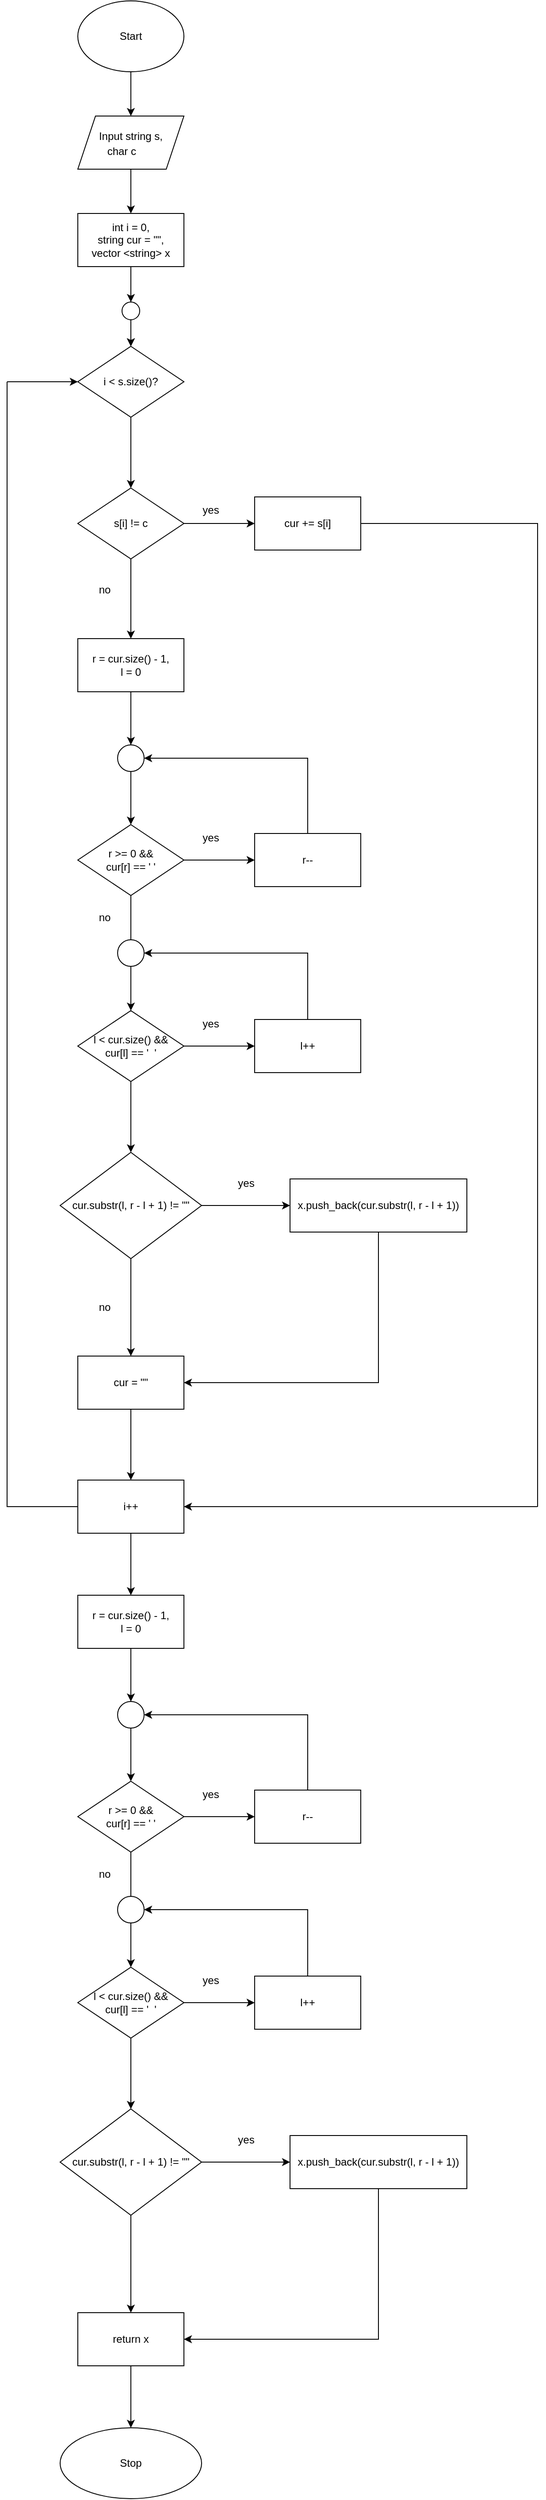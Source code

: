 <mxfile version="20.8.5" type="device"><diagram id="xAMRaPjZbyc_cvxO3JdB" name="Page-1"><mxGraphModel dx="5620" dy="3240" grid="1" gridSize="10" guides="1" tooltips="1" connect="1" arrows="1" fold="1" page="1" pageScale="1" pageWidth="850" pageHeight="1100" math="0" shadow="0"><root><mxCell id="0"/><mxCell id="1" parent="0"/><mxCell id="VZDgrTYL0KF4aa59xQMN-2" value="Start" style="ellipse;whiteSpace=wrap;html=1;" vertex="1" parent="1"><mxGeometry x="40" y="40" width="120" height="80" as="geometry"/></mxCell><mxCell id="VZDgrTYL0KF4aa59xQMN-20" value="" style="edgeStyle=orthogonalEdgeStyle;rounded=0;orthogonalLoop=1;jettySize=auto;html=1;fontSize=12;" edge="1" parent="1" source="VZDgrTYL0KF4aa59xQMN-4" target="VZDgrTYL0KF4aa59xQMN-5"><mxGeometry relative="1" as="geometry"/></mxCell><mxCell id="VZDgrTYL0KF4aa59xQMN-4" value="&lt;font style=&quot;font-size: 12px;&quot;&gt;Input string s, &lt;br&gt;char c&lt;span style=&quot;white-space: pre;&quot;&gt;&#9;&lt;/span&gt;&lt;/font&gt;" style="shape=parallelogram;perimeter=parallelogramPerimeter;whiteSpace=wrap;html=1;fixedSize=1;fontSize=14;" vertex="1" parent="1"><mxGeometry x="40" y="170" width="120" height="60" as="geometry"/></mxCell><mxCell id="VZDgrTYL0KF4aa59xQMN-17" value="" style="edgeStyle=orthogonalEdgeStyle;rounded=0;orthogonalLoop=1;jettySize=auto;html=1;fontSize=12;" edge="1" parent="1" source="VZDgrTYL0KF4aa59xQMN-5" target="VZDgrTYL0KF4aa59xQMN-7"><mxGeometry relative="1" as="geometry"/></mxCell><mxCell id="VZDgrTYL0KF4aa59xQMN-5" value="int i = 0, &lt;br&gt;string cur = &quot;&quot;,&lt;br&gt;vector &amp;lt;string&amp;gt; x" style="rounded=0;whiteSpace=wrap;html=1;fontSize=12;" vertex="1" parent="1"><mxGeometry x="40" y="280" width="120" height="60" as="geometry"/></mxCell><mxCell id="VZDgrTYL0KF4aa59xQMN-16" value="" style="edgeStyle=orthogonalEdgeStyle;rounded=0;orthogonalLoop=1;jettySize=auto;html=1;fontSize=12;" edge="1" parent="1" source="VZDgrTYL0KF4aa59xQMN-6" target="VZDgrTYL0KF4aa59xQMN-7"><mxGeometry relative="1" as="geometry"/></mxCell><mxCell id="VZDgrTYL0KF4aa59xQMN-6" value="" style="ellipse;whiteSpace=wrap;html=1;aspect=fixed;fontSize=12;" vertex="1" parent="1"><mxGeometry x="90" y="380" width="20" height="20" as="geometry"/></mxCell><mxCell id="VZDgrTYL0KF4aa59xQMN-25" value="" style="edgeStyle=orthogonalEdgeStyle;rounded=0;orthogonalLoop=1;jettySize=auto;html=1;fontSize=12;" edge="1" parent="1" source="VZDgrTYL0KF4aa59xQMN-7" target="VZDgrTYL0KF4aa59xQMN-24"><mxGeometry relative="1" as="geometry"/></mxCell><mxCell id="VZDgrTYL0KF4aa59xQMN-7" value="i &amp;lt; s.size()?" style="rhombus;whiteSpace=wrap;html=1;fontSize=12;" vertex="1" parent="1"><mxGeometry x="40" y="430" width="120" height="80" as="geometry"/></mxCell><mxCell id="VZDgrTYL0KF4aa59xQMN-8" value="yes" style="text;html=1;align=center;verticalAlign=middle;resizable=0;points=[];autosize=1;strokeColor=none;fillColor=none;fontSize=12;" vertex="1" parent="1"><mxGeometry x="170" y="600" width="40" height="30" as="geometry"/></mxCell><mxCell id="VZDgrTYL0KF4aa59xQMN-18" value="" style="endArrow=classic;html=1;rounded=0;fontSize=12;exitX=0.5;exitY=1;exitDx=0;exitDy=0;entryX=0.5;entryY=0;entryDx=0;entryDy=0;" edge="1" parent="1" source="VZDgrTYL0KF4aa59xQMN-5" target="VZDgrTYL0KF4aa59xQMN-6"><mxGeometry width="50" height="50" relative="1" as="geometry"><mxPoint x="400" y="450" as="sourcePoint"/><mxPoint x="450" y="400" as="targetPoint"/></mxGeometry></mxCell><mxCell id="VZDgrTYL0KF4aa59xQMN-19" value="" style="endArrow=classic;html=1;rounded=0;fontSize=12;exitX=0.5;exitY=1;exitDx=0;exitDy=0;entryX=0.5;entryY=0;entryDx=0;entryDy=0;" edge="1" parent="1" source="VZDgrTYL0KF4aa59xQMN-2" target="VZDgrTYL0KF4aa59xQMN-4"><mxGeometry width="50" height="50" relative="1" as="geometry"><mxPoint x="400" y="280" as="sourcePoint"/><mxPoint x="450" y="230" as="targetPoint"/></mxGeometry></mxCell><mxCell id="VZDgrTYL0KF4aa59xQMN-27" value="" style="edgeStyle=orthogonalEdgeStyle;rounded=0;orthogonalLoop=1;jettySize=auto;html=1;fontSize=12;" edge="1" parent="1" source="VZDgrTYL0KF4aa59xQMN-24" target="VZDgrTYL0KF4aa59xQMN-26"><mxGeometry relative="1" as="geometry"/></mxCell><mxCell id="VZDgrTYL0KF4aa59xQMN-29" value="" style="edgeStyle=orthogonalEdgeStyle;rounded=0;orthogonalLoop=1;jettySize=auto;html=1;fontSize=12;" edge="1" parent="1" source="VZDgrTYL0KF4aa59xQMN-24" target="VZDgrTYL0KF4aa59xQMN-28"><mxGeometry relative="1" as="geometry"/></mxCell><mxCell id="VZDgrTYL0KF4aa59xQMN-24" value="s[i] != c" style="rhombus;whiteSpace=wrap;html=1;fontSize=12;" vertex="1" parent="1"><mxGeometry x="40" y="590" width="120" height="80" as="geometry"/></mxCell><mxCell id="VZDgrTYL0KF4aa59xQMN-26" value="cur += s[i]" style="whiteSpace=wrap;html=1;" vertex="1" parent="1"><mxGeometry x="240" y="600" width="120" height="60" as="geometry"/></mxCell><mxCell id="VZDgrTYL0KF4aa59xQMN-31" value="" style="edgeStyle=orthogonalEdgeStyle;rounded=0;orthogonalLoop=1;jettySize=auto;html=1;fontSize=12;" edge="1" parent="1" source="VZDgrTYL0KF4aa59xQMN-28" target="VZDgrTYL0KF4aa59xQMN-30"><mxGeometry relative="1" as="geometry"/></mxCell><mxCell id="VZDgrTYL0KF4aa59xQMN-28" value="r = cur.size() - 1,&lt;br&gt;l = 0" style="whiteSpace=wrap;html=1;" vertex="1" parent="1"><mxGeometry x="40" y="760" width="120" height="60" as="geometry"/></mxCell><mxCell id="VZDgrTYL0KF4aa59xQMN-33" value="" style="edgeStyle=orthogonalEdgeStyle;rounded=0;orthogonalLoop=1;jettySize=auto;html=1;fontSize=12;" edge="1" parent="1" source="VZDgrTYL0KF4aa59xQMN-30" target="VZDgrTYL0KF4aa59xQMN-32"><mxGeometry relative="1" as="geometry"/></mxCell><mxCell id="VZDgrTYL0KF4aa59xQMN-35" value="" style="edgeStyle=orthogonalEdgeStyle;rounded=0;orthogonalLoop=1;jettySize=auto;html=1;fontSize=12;startArrow=none;entryX=0.5;entryY=0;entryDx=0;entryDy=0;" edge="1" parent="1" source="VZDgrTYL0KF4aa59xQMN-45" target="VZDgrTYL0KF4aa59xQMN-42"><mxGeometry relative="1" as="geometry"><mxPoint x="100" y="1140" as="targetPoint"/></mxGeometry></mxCell><mxCell id="VZDgrTYL0KF4aa59xQMN-30" value="r &amp;gt;= 0 &amp;amp;&amp;amp; &lt;br&gt;cur[r] == ' '" style="rhombus;whiteSpace=wrap;html=1;" vertex="1" parent="1"><mxGeometry x="40" y="970" width="120" height="80" as="geometry"/></mxCell><mxCell id="VZDgrTYL0KF4aa59xQMN-32" value="r--" style="whiteSpace=wrap;html=1;" vertex="1" parent="1"><mxGeometry x="240" y="980" width="120" height="60" as="geometry"/></mxCell><mxCell id="VZDgrTYL0KF4aa59xQMN-36" value="" style="ellipse;whiteSpace=wrap;html=1;aspect=fixed;fontSize=12;" vertex="1" parent="1"><mxGeometry x="85" y="880" width="30" height="30" as="geometry"/></mxCell><mxCell id="VZDgrTYL0KF4aa59xQMN-37" value="" style="endArrow=classic;html=1;rounded=0;fontSize=12;exitX=0.5;exitY=1;exitDx=0;exitDy=0;entryX=0.5;entryY=0;entryDx=0;entryDy=0;" edge="1" parent="1" source="VZDgrTYL0KF4aa59xQMN-28" target="VZDgrTYL0KF4aa59xQMN-36"><mxGeometry width="50" height="50" relative="1" as="geometry"><mxPoint x="400" y="930" as="sourcePoint"/><mxPoint x="450" y="880" as="targetPoint"/></mxGeometry></mxCell><mxCell id="VZDgrTYL0KF4aa59xQMN-38" value="" style="endArrow=classic;html=1;rounded=0;fontSize=12;exitX=0.5;exitY=0;exitDx=0;exitDy=0;entryX=1;entryY=0.5;entryDx=0;entryDy=0;" edge="1" parent="1" source="VZDgrTYL0KF4aa59xQMN-32" target="VZDgrTYL0KF4aa59xQMN-36"><mxGeometry width="50" height="50" relative="1" as="geometry"><mxPoint x="400" y="930" as="sourcePoint"/><mxPoint x="450" y="880" as="targetPoint"/><Array as="points"><mxPoint x="300" y="895"/></Array></mxGeometry></mxCell><mxCell id="VZDgrTYL0KF4aa59xQMN-39" value="yes" style="text;html=1;align=center;verticalAlign=middle;resizable=0;points=[];autosize=1;strokeColor=none;fillColor=none;fontSize=12;" vertex="1" parent="1"><mxGeometry x="170" y="970" width="40" height="30" as="geometry"/></mxCell><mxCell id="VZDgrTYL0KF4aa59xQMN-40" value="no" style="text;html=1;align=center;verticalAlign=middle;resizable=0;points=[];autosize=1;strokeColor=none;fillColor=none;fontSize=12;" vertex="1" parent="1"><mxGeometry x="50" y="690" width="40" height="30" as="geometry"/></mxCell><mxCell id="VZDgrTYL0KF4aa59xQMN-41" value="no" style="text;html=1;align=center;verticalAlign=middle;resizable=0;points=[];autosize=1;strokeColor=none;fillColor=none;fontSize=12;" vertex="1" parent="1"><mxGeometry x="50" y="1060" width="40" height="30" as="geometry"/></mxCell><mxCell id="VZDgrTYL0KF4aa59xQMN-44" value="" style="edgeStyle=orthogonalEdgeStyle;rounded=0;orthogonalLoop=1;jettySize=auto;html=1;fontSize=12;" edge="1" parent="1" source="VZDgrTYL0KF4aa59xQMN-42" target="VZDgrTYL0KF4aa59xQMN-43"><mxGeometry relative="1" as="geometry"/></mxCell><mxCell id="VZDgrTYL0KF4aa59xQMN-50" value="" style="edgeStyle=orthogonalEdgeStyle;rounded=0;orthogonalLoop=1;jettySize=auto;html=1;fontSize=12;" edge="1" parent="1" source="VZDgrTYL0KF4aa59xQMN-42" target="VZDgrTYL0KF4aa59xQMN-49"><mxGeometry relative="1" as="geometry"/></mxCell><mxCell id="VZDgrTYL0KF4aa59xQMN-42" value="l &amp;lt; cur.size() &amp;amp;&amp;amp; &lt;br&gt;cur[l] == '&amp;nbsp; '" style="rhombus;whiteSpace=wrap;html=1;" vertex="1" parent="1"><mxGeometry x="40" y="1180" width="120" height="80" as="geometry"/></mxCell><mxCell id="VZDgrTYL0KF4aa59xQMN-43" value="l++" style="whiteSpace=wrap;html=1;" vertex="1" parent="1"><mxGeometry x="240" y="1190" width="120" height="60" as="geometry"/></mxCell><mxCell id="VZDgrTYL0KF4aa59xQMN-46" value="" style="edgeStyle=orthogonalEdgeStyle;rounded=0;orthogonalLoop=1;jettySize=auto;html=1;fontSize=12;endArrow=none;" edge="1" parent="1" source="VZDgrTYL0KF4aa59xQMN-30" target="VZDgrTYL0KF4aa59xQMN-45"><mxGeometry relative="1" as="geometry"><mxPoint x="100" y="1050" as="sourcePoint"/><mxPoint x="100" y="1140" as="targetPoint"/></mxGeometry></mxCell><mxCell id="VZDgrTYL0KF4aa59xQMN-45" value="" style="ellipse;whiteSpace=wrap;html=1;aspect=fixed;fontSize=12;" vertex="1" parent="1"><mxGeometry x="85" y="1100" width="30" height="30" as="geometry"/></mxCell><mxCell id="VZDgrTYL0KF4aa59xQMN-47" value="" style="endArrow=classic;html=1;rounded=0;fontSize=12;exitX=0.5;exitY=0;exitDx=0;exitDy=0;entryX=1;entryY=0.5;entryDx=0;entryDy=0;" edge="1" parent="1" source="VZDgrTYL0KF4aa59xQMN-43" target="VZDgrTYL0KF4aa59xQMN-45"><mxGeometry width="50" height="50" relative="1" as="geometry"><mxPoint x="400" y="1090" as="sourcePoint"/><mxPoint x="120" y="1100" as="targetPoint"/><Array as="points"><mxPoint x="300" y="1115"/></Array></mxGeometry></mxCell><mxCell id="VZDgrTYL0KF4aa59xQMN-48" value="yes" style="text;html=1;align=center;verticalAlign=middle;resizable=0;points=[];autosize=1;strokeColor=none;fillColor=none;fontSize=12;" vertex="1" parent="1"><mxGeometry x="170" y="1180" width="40" height="30" as="geometry"/></mxCell><mxCell id="VZDgrTYL0KF4aa59xQMN-55" value="" style="edgeStyle=orthogonalEdgeStyle;rounded=0;orthogonalLoop=1;jettySize=auto;html=1;fontSize=12;" edge="1" parent="1" source="VZDgrTYL0KF4aa59xQMN-49" target="VZDgrTYL0KF4aa59xQMN-54"><mxGeometry relative="1" as="geometry"/></mxCell><mxCell id="VZDgrTYL0KF4aa59xQMN-57" value="" style="edgeStyle=orthogonalEdgeStyle;rounded=0;orthogonalLoop=1;jettySize=auto;html=1;fontSize=12;" edge="1" parent="1" source="VZDgrTYL0KF4aa59xQMN-49" target="VZDgrTYL0KF4aa59xQMN-56"><mxGeometry relative="1" as="geometry"/></mxCell><mxCell id="VZDgrTYL0KF4aa59xQMN-49" value="cur.substr(l, r - l + 1) != &quot;&quot;" style="rhombus;whiteSpace=wrap;html=1;" vertex="1" parent="1"><mxGeometry x="20" y="1340" width="160" height="120" as="geometry"/></mxCell><mxCell id="VZDgrTYL0KF4aa59xQMN-60" style="edgeStyle=orthogonalEdgeStyle;rounded=0;orthogonalLoop=1;jettySize=auto;html=1;exitX=0.5;exitY=1;exitDx=0;exitDy=0;fontSize=12;entryX=1;entryY=0.5;entryDx=0;entryDy=0;" edge="1" parent="1" source="VZDgrTYL0KF4aa59xQMN-54" target="VZDgrTYL0KF4aa59xQMN-56"><mxGeometry relative="1" as="geometry"><mxPoint x="380" y="1610" as="targetPoint"/></mxGeometry></mxCell><mxCell id="VZDgrTYL0KF4aa59xQMN-54" value="x.push_back(cur.substr(l, r - l + 1))" style="whiteSpace=wrap;html=1;" vertex="1" parent="1"><mxGeometry x="280" y="1370" width="200" height="60" as="geometry"/></mxCell><mxCell id="VZDgrTYL0KF4aa59xQMN-62" value="" style="edgeStyle=orthogonalEdgeStyle;rounded=0;orthogonalLoop=1;jettySize=auto;html=1;fontSize=12;" edge="1" parent="1" source="VZDgrTYL0KF4aa59xQMN-56" target="VZDgrTYL0KF4aa59xQMN-61"><mxGeometry relative="1" as="geometry"/></mxCell><mxCell id="VZDgrTYL0KF4aa59xQMN-56" value="cur = &quot;&quot;" style="whiteSpace=wrap;html=1;" vertex="1" parent="1"><mxGeometry x="40" y="1570" width="120" height="60" as="geometry"/></mxCell><mxCell id="VZDgrTYL0KF4aa59xQMN-58" value="yes" style="text;html=1;align=center;verticalAlign=middle;resizable=0;points=[];autosize=1;strokeColor=none;fillColor=none;fontSize=12;" vertex="1" parent="1"><mxGeometry x="210" y="1360" width="40" height="30" as="geometry"/></mxCell><mxCell id="VZDgrTYL0KF4aa59xQMN-59" value="no" style="text;html=1;align=center;verticalAlign=middle;resizable=0;points=[];autosize=1;strokeColor=none;fillColor=none;fontSize=12;" vertex="1" parent="1"><mxGeometry x="50" y="1500" width="40" height="30" as="geometry"/></mxCell><mxCell id="VZDgrTYL0KF4aa59xQMN-61" value="i++" style="whiteSpace=wrap;html=1;" vertex="1" parent="1"><mxGeometry x="40" y="1710" width="120" height="60" as="geometry"/></mxCell><mxCell id="VZDgrTYL0KF4aa59xQMN-65" value="" style="endArrow=none;html=1;rounded=0;fontSize=12;exitX=0;exitY=0.5;exitDx=0;exitDy=0;" edge="1" parent="1" source="VZDgrTYL0KF4aa59xQMN-61"><mxGeometry width="50" height="50" relative="1" as="geometry"><mxPoint x="560" y="1540" as="sourcePoint"/><mxPoint x="-40" y="470" as="targetPoint"/><Array as="points"><mxPoint x="-40" y="1740"/><mxPoint x="-40" y="520"/></Array></mxGeometry></mxCell><mxCell id="VZDgrTYL0KF4aa59xQMN-66" value="" style="endArrow=classic;html=1;rounded=0;fontSize=12;entryX=0;entryY=0.5;entryDx=0;entryDy=0;" edge="1" parent="1" target="VZDgrTYL0KF4aa59xQMN-7"><mxGeometry width="50" height="50" relative="1" as="geometry"><mxPoint x="-40" y="470" as="sourcePoint"/><mxPoint x="360" y="540" as="targetPoint"/></mxGeometry></mxCell><mxCell id="VZDgrTYL0KF4aa59xQMN-68" value="" style="endArrow=none;html=1;rounded=0;fontSize=12;exitX=1;exitY=0.5;exitDx=0;exitDy=0;" edge="1" parent="1" source="VZDgrTYL0KF4aa59xQMN-26"><mxGeometry width="50" height="50" relative="1" as="geometry"><mxPoint x="200" y="820" as="sourcePoint"/><mxPoint x="560" y="1740" as="targetPoint"/><Array as="points"><mxPoint x="560" y="630"/></Array></mxGeometry></mxCell><mxCell id="VZDgrTYL0KF4aa59xQMN-69" value="" style="endArrow=classic;html=1;rounded=0;fontSize=12;entryX=1;entryY=0.5;entryDx=0;entryDy=0;" edge="1" parent="1" target="VZDgrTYL0KF4aa59xQMN-61"><mxGeometry width="50" height="50" relative="1" as="geometry"><mxPoint x="560" y="1740" as="sourcePoint"/><mxPoint x="250" y="1500" as="targetPoint"/></mxGeometry></mxCell><mxCell id="VZDgrTYL0KF4aa59xQMN-70" value="" style="edgeStyle=orthogonalEdgeStyle;rounded=0;orthogonalLoop=1;jettySize=auto;html=1;fontSize=12;" edge="1" parent="1" source="VZDgrTYL0KF4aa59xQMN-71" target="VZDgrTYL0KF4aa59xQMN-74"><mxGeometry relative="1" as="geometry"/></mxCell><mxCell id="VZDgrTYL0KF4aa59xQMN-71" value="r = cur.size() - 1,&lt;br&gt;l = 0" style="whiteSpace=wrap;html=1;" vertex="1" parent="1"><mxGeometry x="40" y="1840" width="120" height="60" as="geometry"/></mxCell><mxCell id="VZDgrTYL0KF4aa59xQMN-72" value="" style="edgeStyle=orthogonalEdgeStyle;rounded=0;orthogonalLoop=1;jettySize=auto;html=1;fontSize=12;" edge="1" parent="1" source="VZDgrTYL0KF4aa59xQMN-74" target="VZDgrTYL0KF4aa59xQMN-75"><mxGeometry relative="1" as="geometry"/></mxCell><mxCell id="VZDgrTYL0KF4aa59xQMN-73" value="" style="edgeStyle=orthogonalEdgeStyle;rounded=0;orthogonalLoop=1;jettySize=auto;html=1;fontSize=12;startArrow=none;entryX=0.5;entryY=0;entryDx=0;entryDy=0;" edge="1" parent="1" source="VZDgrTYL0KF4aa59xQMN-86" target="VZDgrTYL0KF4aa59xQMN-83"><mxGeometry relative="1" as="geometry"><mxPoint x="100" y="2220" as="targetPoint"/></mxGeometry></mxCell><mxCell id="VZDgrTYL0KF4aa59xQMN-74" value="r &amp;gt;= 0 &amp;amp;&amp;amp; &lt;br&gt;cur[r] == ' '" style="rhombus;whiteSpace=wrap;html=1;" vertex="1" parent="1"><mxGeometry x="40" y="2050" width="120" height="80" as="geometry"/></mxCell><mxCell id="VZDgrTYL0KF4aa59xQMN-75" value="r--" style="whiteSpace=wrap;html=1;" vertex="1" parent="1"><mxGeometry x="240" y="2060" width="120" height="60" as="geometry"/></mxCell><mxCell id="VZDgrTYL0KF4aa59xQMN-76" value="" style="ellipse;whiteSpace=wrap;html=1;aspect=fixed;fontSize=12;" vertex="1" parent="1"><mxGeometry x="85" y="1960" width="30" height="30" as="geometry"/></mxCell><mxCell id="VZDgrTYL0KF4aa59xQMN-77" value="" style="endArrow=classic;html=1;rounded=0;fontSize=12;exitX=0.5;exitY=1;exitDx=0;exitDy=0;entryX=0.5;entryY=0;entryDx=0;entryDy=0;" edge="1" parent="1" source="VZDgrTYL0KF4aa59xQMN-71" target="VZDgrTYL0KF4aa59xQMN-76"><mxGeometry width="50" height="50" relative="1" as="geometry"><mxPoint x="400" y="2010" as="sourcePoint"/><mxPoint x="450" y="1960" as="targetPoint"/></mxGeometry></mxCell><mxCell id="VZDgrTYL0KF4aa59xQMN-78" value="" style="endArrow=classic;html=1;rounded=0;fontSize=12;exitX=0.5;exitY=0;exitDx=0;exitDy=0;entryX=1;entryY=0.5;entryDx=0;entryDy=0;" edge="1" parent="1" source="VZDgrTYL0KF4aa59xQMN-75" target="VZDgrTYL0KF4aa59xQMN-76"><mxGeometry width="50" height="50" relative="1" as="geometry"><mxPoint x="400" y="2010" as="sourcePoint"/><mxPoint x="450" y="1960" as="targetPoint"/><Array as="points"><mxPoint x="300" y="1975"/></Array></mxGeometry></mxCell><mxCell id="VZDgrTYL0KF4aa59xQMN-79" value="yes" style="text;html=1;align=center;verticalAlign=middle;resizable=0;points=[];autosize=1;strokeColor=none;fillColor=none;fontSize=12;" vertex="1" parent="1"><mxGeometry x="170" y="2050" width="40" height="30" as="geometry"/></mxCell><mxCell id="VZDgrTYL0KF4aa59xQMN-80" value="no" style="text;html=1;align=center;verticalAlign=middle;resizable=0;points=[];autosize=1;strokeColor=none;fillColor=none;fontSize=12;" vertex="1" parent="1"><mxGeometry x="50" y="2140" width="40" height="30" as="geometry"/></mxCell><mxCell id="VZDgrTYL0KF4aa59xQMN-81" value="" style="edgeStyle=orthogonalEdgeStyle;rounded=0;orthogonalLoop=1;jettySize=auto;html=1;fontSize=12;" edge="1" parent="1" source="VZDgrTYL0KF4aa59xQMN-83" target="VZDgrTYL0KF4aa59xQMN-84"><mxGeometry relative="1" as="geometry"/></mxCell><mxCell id="VZDgrTYL0KF4aa59xQMN-82" value="" style="edgeStyle=orthogonalEdgeStyle;rounded=0;orthogonalLoop=1;jettySize=auto;html=1;fontSize=12;" edge="1" parent="1" source="VZDgrTYL0KF4aa59xQMN-83" target="VZDgrTYL0KF4aa59xQMN-90"><mxGeometry relative="1" as="geometry"/></mxCell><mxCell id="VZDgrTYL0KF4aa59xQMN-83" value="l &amp;lt; cur.size() &amp;amp;&amp;amp; &lt;br&gt;cur[l] == '&amp;nbsp; '" style="rhombus;whiteSpace=wrap;html=1;" vertex="1" parent="1"><mxGeometry x="40" y="2260" width="120" height="80" as="geometry"/></mxCell><mxCell id="VZDgrTYL0KF4aa59xQMN-84" value="l++" style="whiteSpace=wrap;html=1;" vertex="1" parent="1"><mxGeometry x="240" y="2270" width="120" height="60" as="geometry"/></mxCell><mxCell id="VZDgrTYL0KF4aa59xQMN-85" value="" style="edgeStyle=orthogonalEdgeStyle;rounded=0;orthogonalLoop=1;jettySize=auto;html=1;fontSize=12;endArrow=none;" edge="1" parent="1" source="VZDgrTYL0KF4aa59xQMN-74" target="VZDgrTYL0KF4aa59xQMN-86"><mxGeometry relative="1" as="geometry"><mxPoint x="100" y="2130" as="sourcePoint"/><mxPoint x="100" y="2220" as="targetPoint"/></mxGeometry></mxCell><mxCell id="VZDgrTYL0KF4aa59xQMN-86" value="" style="ellipse;whiteSpace=wrap;html=1;aspect=fixed;fontSize=12;" vertex="1" parent="1"><mxGeometry x="85" y="2180" width="30" height="30" as="geometry"/></mxCell><mxCell id="VZDgrTYL0KF4aa59xQMN-87" value="" style="endArrow=classic;html=1;rounded=0;fontSize=12;exitX=0.5;exitY=0;exitDx=0;exitDy=0;entryX=1;entryY=0.5;entryDx=0;entryDy=0;" edge="1" parent="1" source="VZDgrTYL0KF4aa59xQMN-84" target="VZDgrTYL0KF4aa59xQMN-86"><mxGeometry width="50" height="50" relative="1" as="geometry"><mxPoint x="400" y="2170" as="sourcePoint"/><mxPoint x="120" y="2180" as="targetPoint"/><Array as="points"><mxPoint x="300" y="2195"/></Array></mxGeometry></mxCell><mxCell id="VZDgrTYL0KF4aa59xQMN-88" value="yes" style="text;html=1;align=center;verticalAlign=middle;resizable=0;points=[];autosize=1;strokeColor=none;fillColor=none;fontSize=12;" vertex="1" parent="1"><mxGeometry x="170" y="2260" width="40" height="30" as="geometry"/></mxCell><mxCell id="VZDgrTYL0KF4aa59xQMN-89" value="" style="edgeStyle=orthogonalEdgeStyle;rounded=0;orthogonalLoop=1;jettySize=auto;html=1;fontSize=12;" edge="1" parent="1" source="VZDgrTYL0KF4aa59xQMN-90" target="VZDgrTYL0KF4aa59xQMN-91"><mxGeometry relative="1" as="geometry"/></mxCell><mxCell id="VZDgrTYL0KF4aa59xQMN-95" value="" style="edgeStyle=orthogonalEdgeStyle;rounded=0;orthogonalLoop=1;jettySize=auto;html=1;fontSize=12;" edge="1" parent="1" source="VZDgrTYL0KF4aa59xQMN-90" target="VZDgrTYL0KF4aa59xQMN-94"><mxGeometry relative="1" as="geometry"/></mxCell><mxCell id="VZDgrTYL0KF4aa59xQMN-90" value="cur.substr(l, r - l + 1) != &quot;&quot;" style="rhombus;whiteSpace=wrap;html=1;" vertex="1" parent="1"><mxGeometry x="20" y="2420" width="160" height="120" as="geometry"/></mxCell><mxCell id="VZDgrTYL0KF4aa59xQMN-91" value="x.push_back(cur.substr(l, r - l + 1))" style="whiteSpace=wrap;html=1;" vertex="1" parent="1"><mxGeometry x="280" y="2450" width="200" height="60" as="geometry"/></mxCell><mxCell id="VZDgrTYL0KF4aa59xQMN-92" value="yes" style="text;html=1;align=center;verticalAlign=middle;resizable=0;points=[];autosize=1;strokeColor=none;fillColor=none;fontSize=12;" vertex="1" parent="1"><mxGeometry x="210" y="2440" width="40" height="30" as="geometry"/></mxCell><mxCell id="VZDgrTYL0KF4aa59xQMN-93" value="" style="endArrow=classic;html=1;rounded=0;fontSize=12;exitX=0.5;exitY=1;exitDx=0;exitDy=0;entryX=0.5;entryY=0;entryDx=0;entryDy=0;" edge="1" parent="1" source="VZDgrTYL0KF4aa59xQMN-61" target="VZDgrTYL0KF4aa59xQMN-71"><mxGeometry width="50" height="50" relative="1" as="geometry"><mxPoint x="-20" y="2030" as="sourcePoint"/><mxPoint x="30" y="1980" as="targetPoint"/></mxGeometry></mxCell><mxCell id="VZDgrTYL0KF4aa59xQMN-100" value="" style="edgeStyle=orthogonalEdgeStyle;rounded=0;orthogonalLoop=1;jettySize=auto;html=1;fontSize=12;" edge="1" parent="1" source="VZDgrTYL0KF4aa59xQMN-94" target="VZDgrTYL0KF4aa59xQMN-99"><mxGeometry relative="1" as="geometry"/></mxCell><mxCell id="VZDgrTYL0KF4aa59xQMN-94" value="return x" style="whiteSpace=wrap;html=1;" vertex="1" parent="1"><mxGeometry x="40" y="2650" width="120" height="60" as="geometry"/></mxCell><mxCell id="VZDgrTYL0KF4aa59xQMN-96" value="" style="endArrow=classic;html=1;rounded=0;fontSize=12;exitX=0.5;exitY=1;exitDx=0;exitDy=0;entryX=1;entryY=0.5;entryDx=0;entryDy=0;" edge="1" parent="1" source="VZDgrTYL0KF4aa59xQMN-91" target="VZDgrTYL0KF4aa59xQMN-94"><mxGeometry width="50" height="50" relative="1" as="geometry"><mxPoint x="-20" y="2680" as="sourcePoint"/><mxPoint x="30" y="2630" as="targetPoint"/><Array as="points"><mxPoint x="380" y="2680"/></Array></mxGeometry></mxCell><mxCell id="VZDgrTYL0KF4aa59xQMN-99" value="Stop" style="ellipse;whiteSpace=wrap;html=1;" vertex="1" parent="1"><mxGeometry x="20" y="2780" width="160" height="80" as="geometry"/></mxCell></root></mxGraphModel></diagram></mxfile>